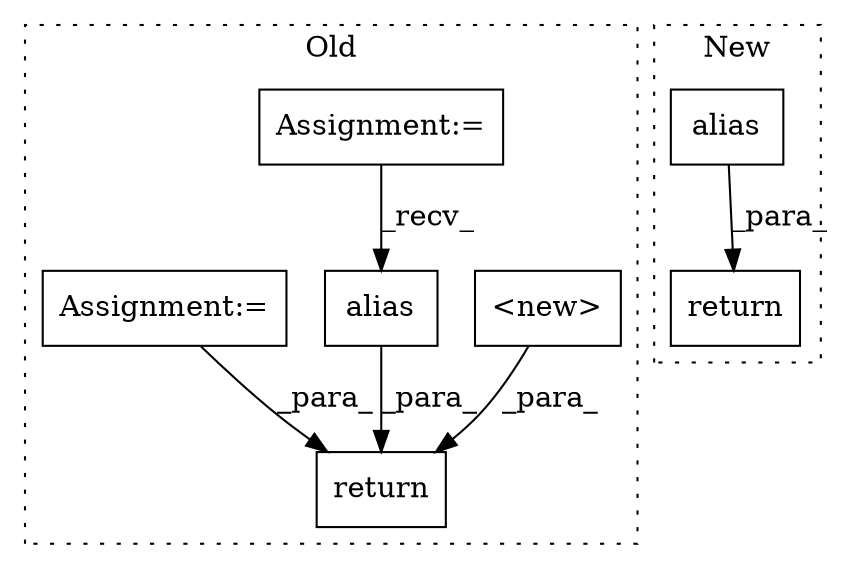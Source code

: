 digraph G {
subgraph cluster0 {
1 [label="return" a="41" s="1287" l="7" shape="box"];
3 [label="<new>" a="14" s="1483" l="23" shape="box"];
5 [label="alias" a="32" s="1475" l="7" shape="box"];
6 [label="Assignment:=" a="7" s="1245" l="17" shape="box"];
7 [label="Assignment:=" a="7" s="1227" l="8" shape="box"];
label = "Old";
style="dotted";
}
subgraph cluster1 {
2 [label="alias" a="32" s="1569" l="7" shape="box"];
4 [label="return" a="41" s="1494" l="7" shape="box"];
label = "New";
style="dotted";
}
2 -> 4 [label="_para_"];
3 -> 1 [label="_para_"];
5 -> 1 [label="_para_"];
6 -> 5 [label="_recv_"];
7 -> 1 [label="_para_"];
}